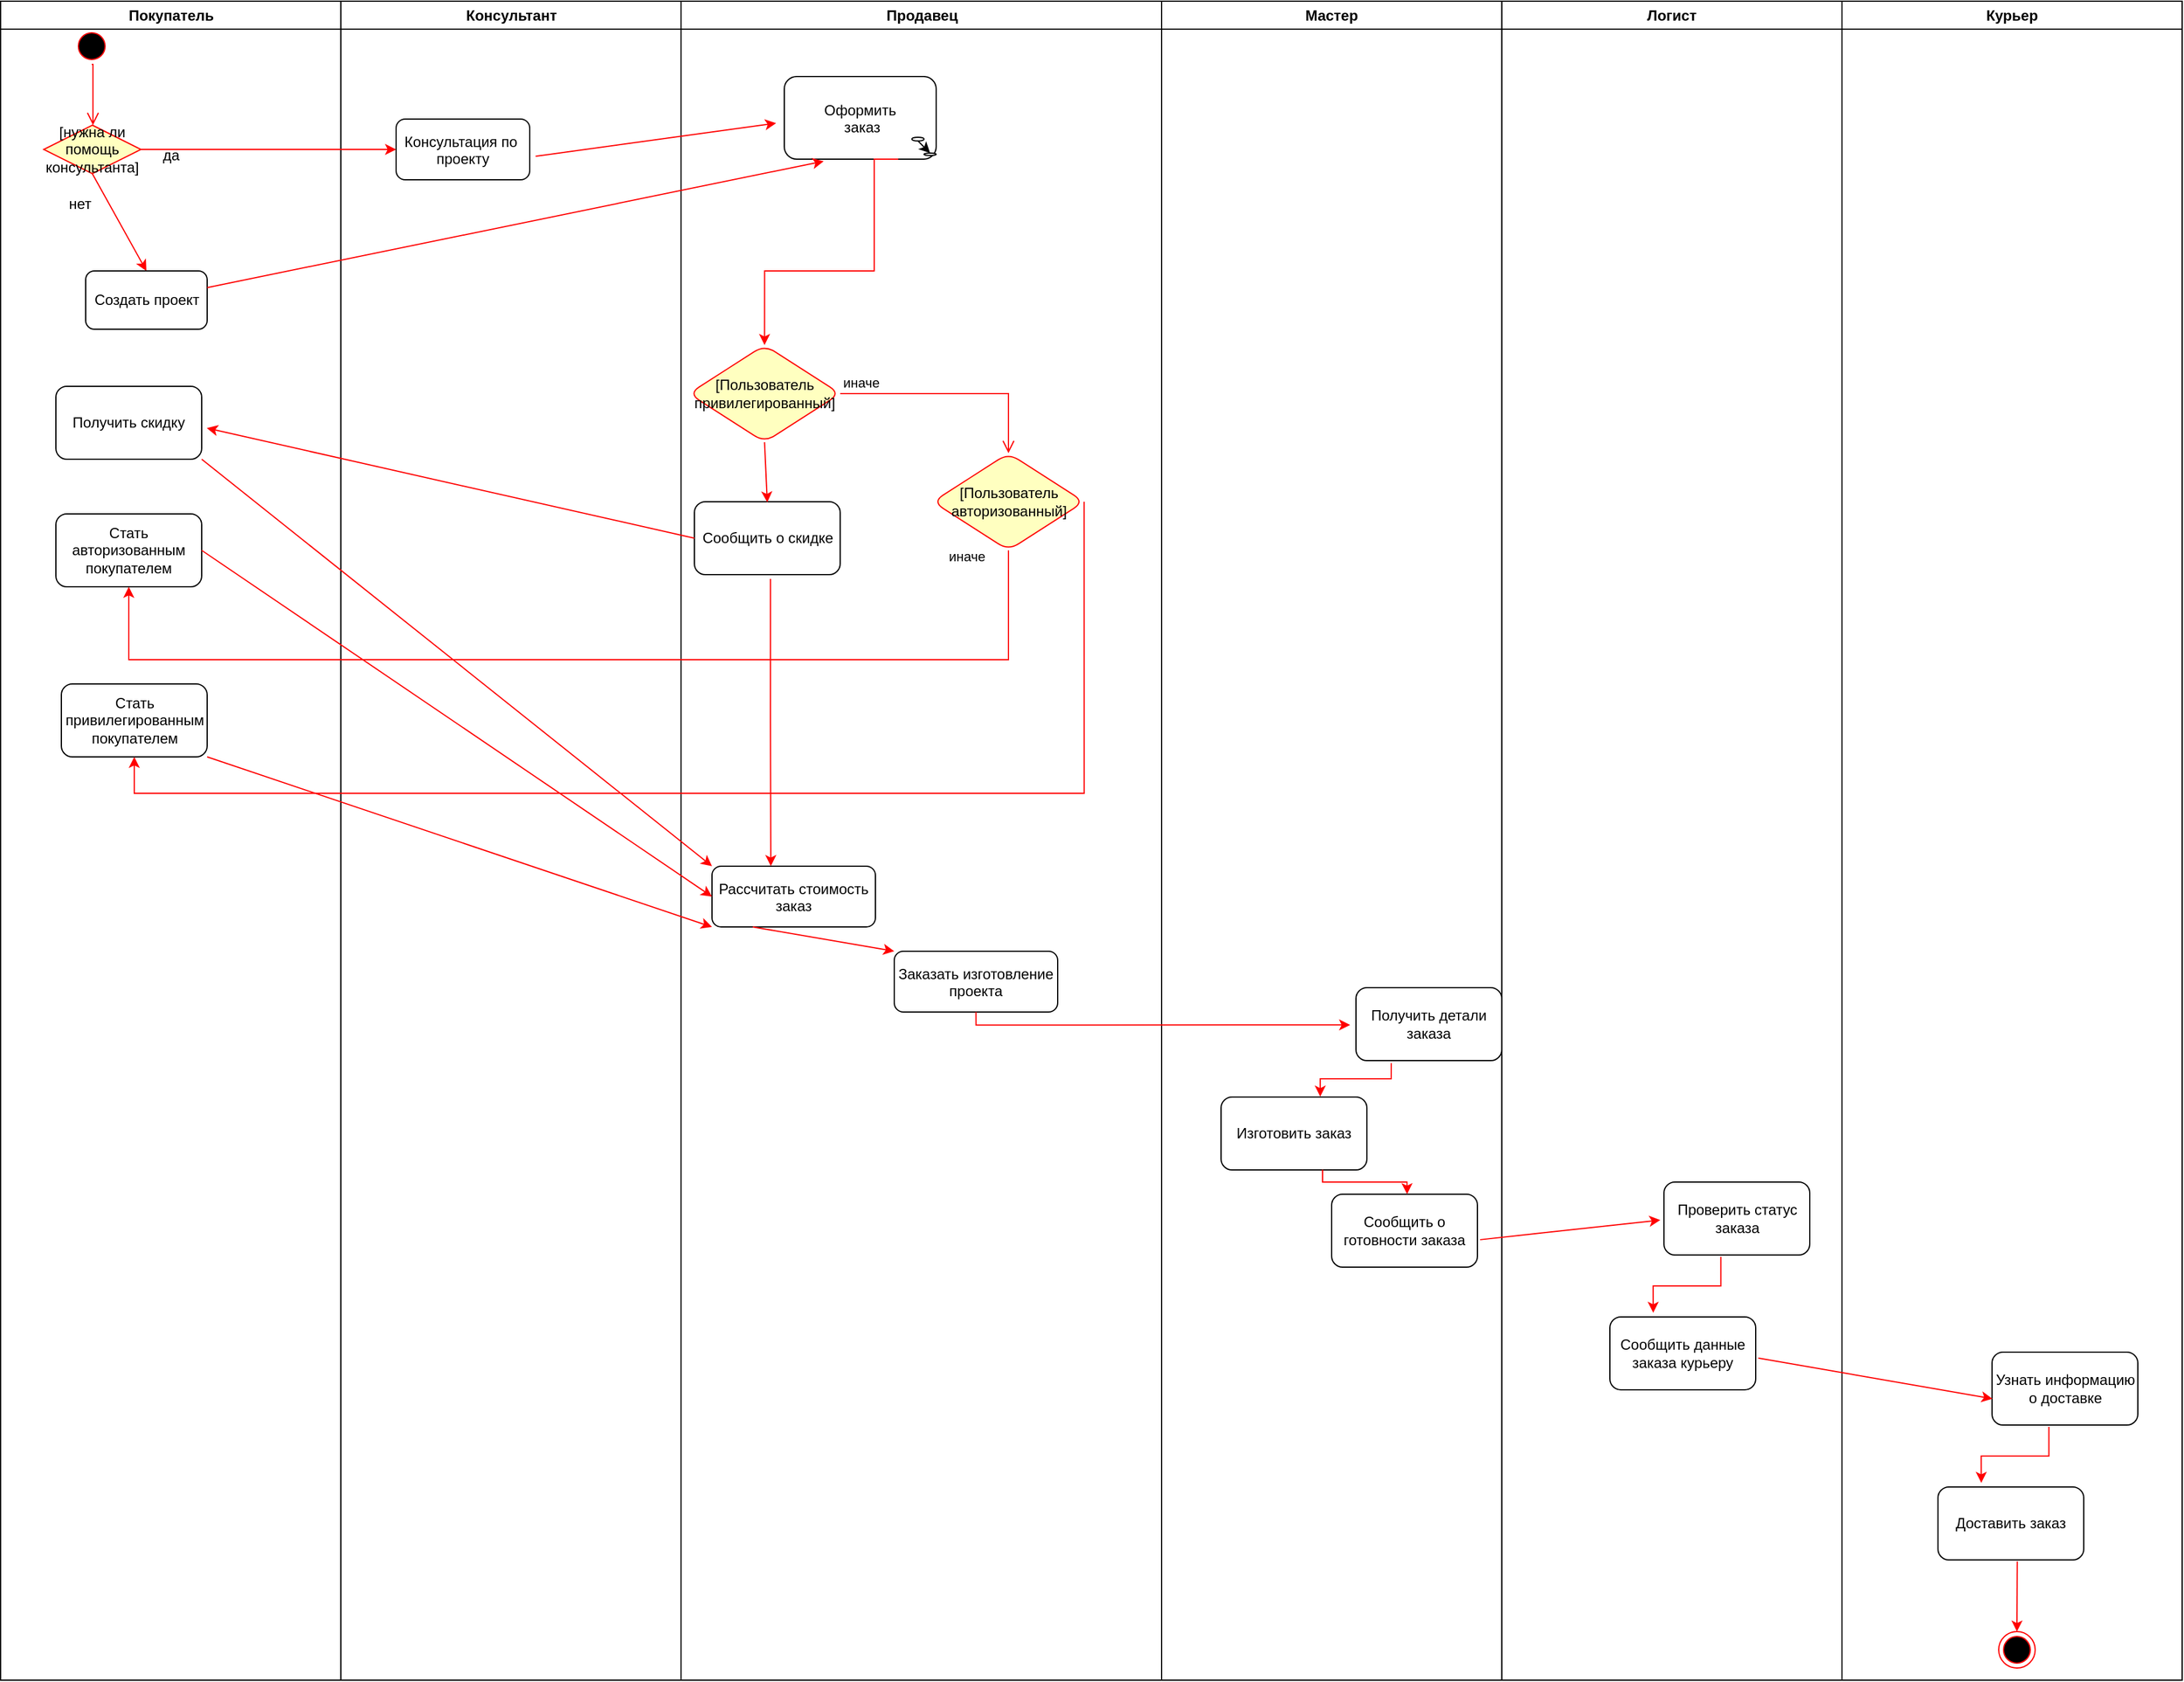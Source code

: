 <mxfile version="17.1.3" type="github">
  <diagram name="Page-1" id="e7e014a7-5840-1c2e-5031-d8a46d1fe8dd">
    <mxGraphModel dx="1056" dy="566" grid="1" gridSize="10" guides="1" tooltips="1" connect="1" arrows="1" fold="1" page="1" pageScale="1" pageWidth="1169" pageHeight="826" background="none" math="0" shadow="0">
      <root>
        <mxCell id="0" />
        <mxCell id="1" parent="0" />
        <mxCell id="2" value="Покупатель" style="swimlane;whiteSpace=wrap;startSize=23;" parent="1" vertex="1">
          <mxGeometry x="164.5" y="128" width="280" height="1382" as="geometry" />
        </mxCell>
        <mxCell id="5" value="" style="ellipse;shape=startState;fillColor=#000000;strokeColor=#ff0000;" parent="2" vertex="1">
          <mxGeometry x="60" y="22" width="30" height="30" as="geometry" />
        </mxCell>
        <mxCell id="Z9WYNrnGkPPLaCCtTomq-148" value="Получить скидку" style="rounded=1;whiteSpace=wrap;html=1;" parent="2" vertex="1">
          <mxGeometry x="45.5" y="317" width="120" height="60" as="geometry" />
        </mxCell>
        <mxCell id="Z9WYNrnGkPPLaCCtTomq-155" value="Стать авторизованным покупателем" style="rounded=1;whiteSpace=wrap;html=1;" parent="2" vertex="1">
          <mxGeometry x="45.5" y="422" width="120" height="60" as="geometry" />
        </mxCell>
        <mxCell id="Z9WYNrnGkPPLaCCtTomq-157" value="Стать привилегированным&lt;br&gt;покупателем" style="rounded=1;whiteSpace=wrap;html=1;" parent="2" vertex="1">
          <mxGeometry x="50" y="562" width="120" height="60" as="geometry" />
        </mxCell>
        <mxCell id="6" value="" style="edgeStyle=elbowEdgeStyle;elbow=horizontal;verticalAlign=bottom;endArrow=open;endSize=8;strokeColor=#FF0000;endFill=1;rounded=0;exitX=0.5;exitY=1;exitDx=0;exitDy=0;" parent="2" source="5" edge="1">
          <mxGeometry x="100" y="40" as="geometry">
            <mxPoint x="75.5" y="102" as="targetPoint" />
            <Array as="points">
              <mxPoint x="76" y="92" />
            </Array>
          </mxGeometry>
        </mxCell>
        <mxCell id="MJQfXtK1bhOHIgs17wgm-20" value="" style="endArrow=classic;html=1;rounded=0;strokeColor=#FF0000;entryX=0.5;entryY=0;entryDx=0;entryDy=0;exitX=0.5;exitY=1;exitDx=0;exitDy=0;" edge="1" parent="2" source="MJQfXtK1bhOHIgs17wgm-21" target="MJQfXtK1bhOHIgs17wgm-19">
          <mxGeometry width="50" height="50" relative="1" as="geometry">
            <mxPoint x="55.5" y="122" as="sourcePoint" />
            <mxPoint x="225.5" y="142" as="targetPoint" />
          </mxGeometry>
        </mxCell>
        <mxCell id="MJQfXtK1bhOHIgs17wgm-21" value="[нужна ли помощь консультанта]" style="rhombus;whiteSpace=wrap;html=1;fillColor=#ffffc0;strokeColor=#ff0000;" vertex="1" parent="2">
          <mxGeometry x="35.5" y="102" width="80" height="40" as="geometry" />
        </mxCell>
        <mxCell id="MJQfXtK1bhOHIgs17wgm-25" value="да" style="text;html=1;strokeColor=none;fillColor=none;align=center;verticalAlign=middle;whiteSpace=wrap;rounded=0;" vertex="1" parent="2">
          <mxGeometry x="110" y="112" width="60" height="30" as="geometry" />
        </mxCell>
        <mxCell id="MJQfXtK1bhOHIgs17wgm-26" value="нет" style="text;html=1;strokeColor=none;fillColor=none;align=center;verticalAlign=middle;whiteSpace=wrap;rounded=0;" vertex="1" parent="2">
          <mxGeometry x="35.5" y="152" width="60" height="30" as="geometry" />
        </mxCell>
        <mxCell id="MJQfXtK1bhOHIgs17wgm-19" value="Создать проект" style="rounded=1;whiteSpace=wrap;html=1;" vertex="1" parent="2">
          <mxGeometry x="70" y="222" width="100" height="48" as="geometry" />
        </mxCell>
        <mxCell id="3" value="Консультант" style="swimlane;whiteSpace=wrap" parent="1" vertex="1">
          <mxGeometry x="444.5" y="128" width="280" height="1382" as="geometry" />
        </mxCell>
        <mxCell id="15" value="Консультация по &#xa;проекту" style="rounded=1;" parent="3" vertex="1">
          <mxGeometry x="45.5" y="97" width="110" height="50" as="geometry" />
        </mxCell>
        <mxCell id="4" value="Продавец" style="swimlane;whiteSpace=wrap" parent="1" vertex="1">
          <mxGeometry x="724.5" y="128" width="395.5" height="1382" as="geometry">
            <mxRectangle x="724.5" y="128" width="80" height="23" as="alternateBounds" />
          </mxGeometry>
        </mxCell>
        <mxCell id="fG-jr0ktlQB5bozC6lNq-48" value="Оформить&#xa; заказ" style="rounded=1;" parent="4" vertex="1">
          <mxGeometry x="85" y="62" width="125" height="68" as="geometry" />
        </mxCell>
        <mxCell id="fG-jr0ktlQB5bozC6lNq-50" value="Рассчитать стоимость&#xa;заказ" style="rounded=1;" parent="4" vertex="1">
          <mxGeometry x="25.5" y="712" width="134.5" height="50" as="geometry" />
        </mxCell>
        <mxCell id="Z9WYNrnGkPPLaCCtTomq-41" value="" style="ellipse;whiteSpace=wrap;html=1;rounded=1;" parent="4" vertex="1">
          <mxGeometry x="190" y="112" width="10" height="3" as="geometry" />
        </mxCell>
        <mxCell id="Z9WYNrnGkPPLaCCtTomq-42" value="" style="ellipse;whiteSpace=wrap;html=1;rounded=1;" parent="4" vertex="1">
          <mxGeometry x="200" y="125" width="10" height="2" as="geometry" />
        </mxCell>
        <mxCell id="Z9WYNrnGkPPLaCCtTomq-43" value="" style="endArrow=classic;html=1;rounded=0;exitX=0.5;exitY=1;exitDx=0;exitDy=0;entryX=0.5;entryY=0;entryDx=0;entryDy=0;" parent="4" source="Z9WYNrnGkPPLaCCtTomq-41" target="Z9WYNrnGkPPLaCCtTomq-42" edge="1">
          <mxGeometry width="50" height="50" relative="1" as="geometry">
            <mxPoint x="220" y="54" as="sourcePoint" />
            <mxPoint x="270" y="4" as="targetPoint" />
          </mxGeometry>
        </mxCell>
        <mxCell id="Z9WYNrnGkPPLaCCtTomq-127" value="Заказать изготовление&#xa;проекта" style="rounded=1;" parent="4" vertex="1">
          <mxGeometry x="175.5" y="782" width="134.5" height="50" as="geometry" />
        </mxCell>
        <mxCell id="Z9WYNrnGkPPLaCCtTomq-142" value="" style="edgeStyle=orthogonalEdgeStyle;rounded=0;orthogonalLoop=1;jettySize=auto;html=1;strokeColor=#FF0000;entryX=0.5;entryY=0;entryDx=0;entryDy=0;exitX=0.75;exitY=1;exitDx=0;exitDy=0;" parent="4" source="fG-jr0ktlQB5bozC6lNq-48" target="Z9WYNrnGkPPLaCCtTomq-137" edge="1">
          <mxGeometry relative="1" as="geometry">
            <Array as="points">
              <mxPoint x="159" y="130" />
              <mxPoint x="159" y="222" />
              <mxPoint x="69" y="222" />
            </Array>
            <mxPoint x="158.5" y="167" as="sourcePoint" />
          </mxGeometry>
        </mxCell>
        <mxCell id="Z9WYNrnGkPPLaCCtTomq-137" value="[Пользователь&lt;br&gt;привилегированный]" style="rhombus;whiteSpace=wrap;html=1;fillColor=#ffffc0;strokeColor=#ff0000;rounded=1;" parent="4" vertex="1">
          <mxGeometry x="6.5" y="283" width="124.5" height="80" as="geometry" />
        </mxCell>
        <mxCell id="Z9WYNrnGkPPLaCCtTomq-138" value="иначе" style="edgeStyle=orthogonalEdgeStyle;html=1;align=left;verticalAlign=bottom;endArrow=open;endSize=8;strokeColor=#ff0000;rounded=0;entryX=0.5;entryY=0;entryDx=0;entryDy=0;" parent="4" source="Z9WYNrnGkPPLaCCtTomq-137" target="Z9WYNrnGkPPLaCCtTomq-150" edge="1">
          <mxGeometry x="-1" relative="1" as="geometry">
            <mxPoint x="255.5" y="382" as="targetPoint" />
          </mxGeometry>
        </mxCell>
        <mxCell id="Z9WYNrnGkPPLaCCtTomq-144" value="Сообщить о скидке" style="rounded=1;whiteSpace=wrap;html=1;" parent="4" vertex="1">
          <mxGeometry x="11" y="412" width="120" height="60" as="geometry" />
        </mxCell>
        <mxCell id="Z9WYNrnGkPPLaCCtTomq-146" value="" style="endArrow=classic;html=1;rounded=0;strokeColor=#FF0000;entryX=0.5;entryY=0.009;entryDx=0;entryDy=0;entryPerimeter=0;exitX=0.5;exitY=1;exitDx=0;exitDy=0;" parent="4" source="Z9WYNrnGkPPLaCCtTomq-137" target="Z9WYNrnGkPPLaCCtTomq-144" edge="1">
          <mxGeometry width="50" height="50" relative="1" as="geometry">
            <mxPoint x="165.5" y="462" as="sourcePoint" />
            <mxPoint x="215.5" y="412" as="targetPoint" />
          </mxGeometry>
        </mxCell>
        <mxCell id="Z9WYNrnGkPPLaCCtTomq-147" value="" style="endArrow=classic;html=1;rounded=0;strokeColor=#FF0000;exitX=0.522;exitY=1.059;exitDx=0;exitDy=0;exitPerimeter=0;edgeStyle=orthogonalEdgeStyle;entryX=0.36;entryY=-0.002;entryDx=0;entryDy=0;entryPerimeter=0;" parent="4" source="Z9WYNrnGkPPLaCCtTomq-144" target="fG-jr0ktlQB5bozC6lNq-50" edge="1">
          <mxGeometry width="50" height="50" relative="1" as="geometry">
            <mxPoint x="165.5" y="462" as="sourcePoint" />
            <mxPoint x="75.5" y="682" as="targetPoint" />
            <Array as="points" />
          </mxGeometry>
        </mxCell>
        <mxCell id="Z9WYNrnGkPPLaCCtTomq-150" value="[Пользователь&lt;br&gt;авторизованный]" style="rhombus;whiteSpace=wrap;html=1;fillColor=#ffffc0;strokeColor=#ff0000;rounded=1;" parent="4" vertex="1">
          <mxGeometry x="207.25" y="372" width="124.5" height="80" as="geometry" />
        </mxCell>
        <mxCell id="Z9WYNrnGkPPLaCCtTomq-154" value="&lt;font style=&quot;font-size: 11px&quot;&gt;иначе&lt;/font&gt;" style="text;html=1;strokeColor=none;fillColor=none;align=center;verticalAlign=middle;whiteSpace=wrap;rounded=0;" parent="4" vertex="1">
          <mxGeometry x="215.5" y="452" width="40" height="10" as="geometry" />
        </mxCell>
        <mxCell id="MJQfXtK1bhOHIgs17wgm-34" value="" style="endArrow=classic;html=1;rounded=0;strokeColor=#FF0000;exitX=0.25;exitY=1;exitDx=0;exitDy=0;entryX=0;entryY=0;entryDx=0;entryDy=0;" edge="1" parent="4" source="fG-jr0ktlQB5bozC6lNq-50" target="Z9WYNrnGkPPLaCCtTomq-127">
          <mxGeometry width="50" height="50" relative="1" as="geometry">
            <mxPoint x="485.5" y="622" as="sourcePoint" />
            <mxPoint x="535.5" y="572" as="targetPoint" />
          </mxGeometry>
        </mxCell>
        <mxCell id="fG-jr0ktlQB5bozC6lNq-49" value="" style="endArrow=classic;strokeColor=#FF0000;endFill=1;rounded=0;entryX=0.259;entryY=1.025;entryDx=0;entryDy=0;entryPerimeter=0;startArrow=none;" parent="1" source="MJQfXtK1bhOHIgs17wgm-19" target="fG-jr0ktlQB5bozC6lNq-48" edge="1">
          <mxGeometry relative="1" as="geometry">
            <mxPoint x="220" y="340" as="sourcePoint" />
            <mxPoint x="870" y="215" as="targetPoint" />
          </mxGeometry>
        </mxCell>
        <mxCell id="Z9WYNrnGkPPLaCCtTomq-48" value="Мастер" style="swimlane;whiteSpace=wrap" parent="1" vertex="1">
          <mxGeometry x="1120" y="128" width="280" height="1382" as="geometry">
            <mxRectangle x="724.5" y="128" width="80" height="23" as="alternateBounds" />
          </mxGeometry>
        </mxCell>
        <mxCell id="Z9WYNrnGkPPLaCCtTomq-62" value="Изготовить заказ" style="rounded=1;whiteSpace=wrap;html=1;" parent="Z9WYNrnGkPPLaCCtTomq-48" vertex="1">
          <mxGeometry x="49" y="902" width="120" height="60" as="geometry" />
        </mxCell>
        <mxCell id="Z9WYNrnGkPPLaCCtTomq-63" value="Сообщить о готовности заказа" style="rounded=1;whiteSpace=wrap;html=1;" parent="Z9WYNrnGkPPLaCCtTomq-48" vertex="1">
          <mxGeometry x="140" y="982" width="120" height="60" as="geometry" />
        </mxCell>
        <mxCell id="Z9WYNrnGkPPLaCCtTomq-65" value="Получить детали заказа" style="rounded=1;whiteSpace=wrap;html=1;" parent="Z9WYNrnGkPPLaCCtTomq-48" vertex="1">
          <mxGeometry x="160" y="812" width="120" height="60" as="geometry" />
        </mxCell>
        <mxCell id="Z9WYNrnGkPPLaCCtTomq-114" value="" style="endArrow=classic;html=1;rounded=0;entryX=0.517;entryY=-0.001;entryDx=0;entryDy=0;entryPerimeter=0;fillColor=#f8cecc;strokeColor=#FF0000;exitX=0.696;exitY=0.997;exitDx=0;exitDy=0;exitPerimeter=0;edgeStyle=orthogonalEdgeStyle;" parent="Z9WYNrnGkPPLaCCtTomq-48" source="Z9WYNrnGkPPLaCCtTomq-62" target="Z9WYNrnGkPPLaCCtTomq-63" edge="1">
          <mxGeometry width="50" height="50" relative="1" as="geometry">
            <mxPoint x="192.28" y="739.66" as="sourcePoint" />
            <mxPoint x="149" y="807" as="targetPoint" />
          </mxGeometry>
        </mxCell>
        <mxCell id="Z9WYNrnGkPPLaCCtTomq-133" value="" style="endArrow=classic;html=1;rounded=0;strokeColor=#FF0000;exitX=0.242;exitY=1.035;exitDx=0;exitDy=0;exitPerimeter=0;entryX=0.68;entryY=-0.006;entryDx=0;entryDy=0;entryPerimeter=0;edgeStyle=orthogonalEdgeStyle;" parent="Z9WYNrnGkPPLaCCtTomq-48" source="Z9WYNrnGkPPLaCCtTomq-65" target="Z9WYNrnGkPPLaCCtTomq-62" edge="1">
          <mxGeometry width="50" height="50" relative="1" as="geometry">
            <mxPoint x="140" y="942" as="sourcePoint" />
            <mxPoint x="190" y="892" as="targetPoint" />
          </mxGeometry>
        </mxCell>
        <mxCell id="Z9WYNrnGkPPLaCCtTomq-74" value="Логист" style="swimlane;whiteSpace=wrap" parent="1" vertex="1">
          <mxGeometry x="1400" y="128" width="280" height="1382" as="geometry">
            <mxRectangle x="724.5" y="128" width="80" height="23" as="alternateBounds" />
          </mxGeometry>
        </mxCell>
        <mxCell id="Z9WYNrnGkPPLaCCtTomq-79" value="Сообщить данные заказа курьеру" style="rounded=1;whiteSpace=wrap;html=1;" parent="Z9WYNrnGkPPLaCCtTomq-74" vertex="1">
          <mxGeometry x="89" y="1083" width="120" height="60" as="geometry" />
        </mxCell>
        <mxCell id="Z9WYNrnGkPPLaCCtTomq-80" value="Проверить статус заказа" style="rounded=1;whiteSpace=wrap;html=1;" parent="Z9WYNrnGkPPLaCCtTomq-74" vertex="1">
          <mxGeometry x="133.5" y="972" width="120" height="60" as="geometry" />
        </mxCell>
        <mxCell id="Z9WYNrnGkPPLaCCtTomq-116" value="" style="endArrow=classic;html=1;rounded=0;strokeColor=#FF0000;entryX=0.297;entryY=-0.057;entryDx=0;entryDy=0;entryPerimeter=0;exitX=0.39;exitY=1.025;exitDx=0;exitDy=0;exitPerimeter=0;edgeStyle=orthogonalEdgeStyle;" parent="Z9WYNrnGkPPLaCCtTomq-74" source="Z9WYNrnGkPPLaCCtTomq-80" target="Z9WYNrnGkPPLaCCtTomq-79" edge="1">
          <mxGeometry width="50" height="50" relative="1" as="geometry">
            <mxPoint x="129" y="1033" as="sourcePoint" />
            <mxPoint x="179" y="983" as="targetPoint" />
          </mxGeometry>
        </mxCell>
        <mxCell id="Z9WYNrnGkPPLaCCtTomq-93" value="Курьер" style="swimlane;whiteSpace=wrap" parent="1" vertex="1">
          <mxGeometry x="1680" y="128" width="280" height="1382" as="geometry">
            <mxRectangle x="724.5" y="128" width="80" height="23" as="alternateBounds" />
          </mxGeometry>
        </mxCell>
        <mxCell id="Z9WYNrnGkPPLaCCtTomq-118" value="Доставить заказ" style="rounded=1;whiteSpace=wrap;html=1;" parent="Z9WYNrnGkPPLaCCtTomq-93" vertex="1">
          <mxGeometry x="79" y="1223" width="120" height="60" as="geometry" />
        </mxCell>
        <mxCell id="Z9WYNrnGkPPLaCCtTomq-119" value="Узнать информацию о доставке" style="rounded=1;whiteSpace=wrap;html=1;" parent="Z9WYNrnGkPPLaCCtTomq-93" vertex="1">
          <mxGeometry x="123.5" y="1112" width="120" height="60" as="geometry" />
        </mxCell>
        <mxCell id="Z9WYNrnGkPPLaCCtTomq-120" value="" style="endArrow=classic;html=1;rounded=0;strokeColor=#FF0000;entryX=0.297;entryY=-0.057;entryDx=0;entryDy=0;entryPerimeter=0;exitX=0.39;exitY=1.025;exitDx=0;exitDy=0;exitPerimeter=0;edgeStyle=orthogonalEdgeStyle;" parent="Z9WYNrnGkPPLaCCtTomq-93" source="Z9WYNrnGkPPLaCCtTomq-119" target="Z9WYNrnGkPPLaCCtTomq-118" edge="1">
          <mxGeometry width="50" height="50" relative="1" as="geometry">
            <mxPoint x="-1165.5" y="1045" as="sourcePoint" />
            <mxPoint x="-1115.5" y="995" as="targetPoint" />
          </mxGeometry>
        </mxCell>
        <mxCell id="Z9WYNrnGkPPLaCCtTomq-122" value="" style="ellipse;html=1;shape=endState;fillColor=#000000;strokeColor=#ff0000;rounded=1;" parent="Z9WYNrnGkPPLaCCtTomq-93" vertex="1">
          <mxGeometry x="129" y="1342" width="30" height="30" as="geometry" />
        </mxCell>
        <mxCell id="Z9WYNrnGkPPLaCCtTomq-123" value="" style="endArrow=classic;html=1;rounded=0;strokeColor=#FF0000;entryX=0.5;entryY=0;entryDx=0;entryDy=0;exitX=0.544;exitY=1.02;exitDx=0;exitDy=0;exitPerimeter=0;" parent="Z9WYNrnGkPPLaCCtTomq-93" source="Z9WYNrnGkPPLaCCtTomq-118" target="Z9WYNrnGkPPLaCCtTomq-122" edge="1">
          <mxGeometry width="50" height="50" relative="1" as="geometry">
            <mxPoint x="-141" y="1432" as="sourcePoint" />
            <mxPoint x="-91" y="1382" as="targetPoint" />
          </mxGeometry>
        </mxCell>
        <mxCell id="Z9WYNrnGkPPLaCCtTomq-115" value="" style="endArrow=classic;html=1;rounded=0;strokeColor=#FF0000;exitX=1.018;exitY=0.624;exitDx=0;exitDy=0;exitPerimeter=0;entryX=-0.025;entryY=0.521;entryDx=0;entryDy=0;entryPerimeter=0;" parent="1" source="Z9WYNrnGkPPLaCCtTomq-63" target="Z9WYNrnGkPPLaCCtTomq-80" edge="1">
          <mxGeometry width="50" height="50" relative="1" as="geometry">
            <mxPoint x="1304.5" y="830" as="sourcePoint" />
            <mxPoint x="1354.5" y="780" as="targetPoint" />
          </mxGeometry>
        </mxCell>
        <mxCell id="Z9WYNrnGkPPLaCCtTomq-121" value="" style="endArrow=classic;html=1;rounded=0;strokeColor=#FF0000;entryX=0.003;entryY=0.639;entryDx=0;entryDy=0;entryPerimeter=0;exitX=1.018;exitY=0.565;exitDx=0;exitDy=0;exitPerimeter=0;" parent="1" source="Z9WYNrnGkPPLaCCtTomq-79" target="Z9WYNrnGkPPLaCCtTomq-119" edge="1">
          <mxGeometry width="50" height="50" relative="1" as="geometry">
            <mxPoint x="1423.5" y="1280" as="sourcePoint" />
            <mxPoint x="1473.5" y="1230" as="targetPoint" />
          </mxGeometry>
        </mxCell>
        <mxCell id="Z9WYNrnGkPPLaCCtTomq-132" value="" style="endArrow=classic;html=1;rounded=0;strokeColor=#FF0000;entryX=-0.04;entryY=0.511;entryDx=0;entryDy=0;entryPerimeter=0;exitX=0.5;exitY=1;exitDx=0;exitDy=0;edgeStyle=orthogonalEdgeStyle;" parent="1" target="Z9WYNrnGkPPLaCCtTomq-65" edge="1" source="Z9WYNrnGkPPLaCCtTomq-127">
          <mxGeometry width="50" height="50" relative="1" as="geometry">
            <mxPoint x="1000" y="370" as="sourcePoint" />
            <mxPoint x="1290" y="500" as="targetPoint" />
          </mxGeometry>
        </mxCell>
        <mxCell id="Z9WYNrnGkPPLaCCtTomq-149" value="" style="endArrow=classic;html=1;rounded=0;strokeColor=#FF0000;entryX=1.035;entryY=0.573;entryDx=0;entryDy=0;entryPerimeter=0;exitX=0;exitY=0.5;exitDx=0;exitDy=0;" parent="1" source="Z9WYNrnGkPPLaCCtTomq-144" target="Z9WYNrnGkPPLaCCtTomq-148" edge="1">
          <mxGeometry width="50" height="50" relative="1" as="geometry">
            <mxPoint x="790" y="491" as="sourcePoint" />
            <mxPoint x="560" y="550" as="targetPoint" />
          </mxGeometry>
        </mxCell>
        <mxCell id="Z9WYNrnGkPPLaCCtTomq-151" value="" style="endArrow=classic;html=1;rounded=0;strokeColor=#FF0000;exitX=0.5;exitY=1;exitDx=0;exitDy=0;entryX=0.5;entryY=1;entryDx=0;entryDy=0;edgeStyle=elbowEdgeStyle;" parent="1" source="Z9WYNrnGkPPLaCCtTomq-150" target="Z9WYNrnGkPPLaCCtTomq-155" edge="1">
          <mxGeometry width="50" height="50" relative="1" as="geometry">
            <mxPoint x="885.85" y="651.452" as="sourcePoint" />
            <mxPoint x="994.0" y="754.999" as="targetPoint" />
            <Array as="points">
              <mxPoint x="620" y="670" />
            </Array>
          </mxGeometry>
        </mxCell>
        <mxCell id="Z9WYNrnGkPPLaCCtTomq-156" value="" style="endArrow=classic;html=1;rounded=0;fontSize=11;strokeColor=#FF0000;entryX=0.5;entryY=1;entryDx=0;entryDy=0;edgeStyle=orthogonalEdgeStyle;exitX=1;exitY=0.5;exitDx=0;exitDy=0;" parent="1" source="Z9WYNrnGkPPLaCCtTomq-150" target="Z9WYNrnGkPPLaCCtTomq-157" edge="1">
          <mxGeometry width="50" height="50" relative="1" as="geometry">
            <mxPoint x="1043.875" y="705" as="sourcePoint" />
            <mxPoint x="1070" y="640" as="targetPoint" />
            <Array as="points">
              <mxPoint x="1056" y="780" />
              <mxPoint x="274" y="780" />
            </Array>
          </mxGeometry>
        </mxCell>
        <mxCell id="Z9WYNrnGkPPLaCCtTomq-158" value="" style="endArrow=classic;html=1;rounded=0;fontSize=11;strokeColor=#FF0000;exitX=1.044;exitY=0.613;exitDx=0;exitDy=0;exitPerimeter=0;entryX=-0.054;entryY=0.565;entryDx=0;entryDy=0;entryPerimeter=0;" parent="1" source="15" target="fG-jr0ktlQB5bozC6lNq-48" edge="1">
          <mxGeometry width="50" height="50" relative="1" as="geometry">
            <mxPoint x="970" y="510" as="sourcePoint" />
            <mxPoint x="1020" y="460" as="targetPoint" />
          </mxGeometry>
        </mxCell>
        <mxCell id="MJQfXtK1bhOHIgs17wgm-18" value="" style="endArrow=classic;html=1;rounded=0;strokeColor=#FF0000;entryX=0;entryY=0.5;entryDx=0;entryDy=0;exitX=1;exitY=0.5;exitDx=0;exitDy=0;" edge="1" parent="1" source="MJQfXtK1bhOHIgs17wgm-21" target="15">
          <mxGeometry width="50" height="50" relative="1" as="geometry">
            <mxPoint x="267.5" y="247.5" as="sourcePoint" />
            <mxPoint x="390" y="270" as="targetPoint" />
            <Array as="points">
              <mxPoint x="340" y="250" />
              <mxPoint x="410" y="250" />
            </Array>
          </mxGeometry>
        </mxCell>
        <mxCell id="MJQfXtK1bhOHIgs17wgm-35" value="" style="endArrow=classic;html=1;rounded=0;strokeColor=#FF0000;exitX=1;exitY=0.5;exitDx=0;exitDy=0;entryX=0;entryY=0.5;entryDx=0;entryDy=0;" edge="1" parent="1" source="Z9WYNrnGkPPLaCCtTomq-155" target="fG-jr0ktlQB5bozC6lNq-50">
          <mxGeometry width="50" height="50" relative="1" as="geometry">
            <mxPoint x="680" y="760" as="sourcePoint" />
            <mxPoint x="730" y="710" as="targetPoint" />
          </mxGeometry>
        </mxCell>
        <mxCell id="MJQfXtK1bhOHIgs17wgm-36" value="" style="endArrow=classic;html=1;rounded=0;strokeColor=#FF0000;exitX=1;exitY=1;exitDx=0;exitDy=0;entryX=0;entryY=0;entryDx=0;entryDy=0;" edge="1" parent="1" source="Z9WYNrnGkPPLaCCtTomq-148" target="fG-jr0ktlQB5bozC6lNq-50">
          <mxGeometry width="50" height="50" relative="1" as="geometry">
            <mxPoint x="680" y="660" as="sourcePoint" />
            <mxPoint x="730" y="610" as="targetPoint" />
          </mxGeometry>
        </mxCell>
        <mxCell id="MJQfXtK1bhOHIgs17wgm-37" value="" style="endArrow=classic;html=1;rounded=0;strokeColor=#FF0000;exitX=1;exitY=1;exitDx=0;exitDy=0;entryX=0;entryY=1;entryDx=0;entryDy=0;" edge="1" parent="1" source="Z9WYNrnGkPPLaCCtTomq-157" target="fG-jr0ktlQB5bozC6lNq-50">
          <mxGeometry width="50" height="50" relative="1" as="geometry">
            <mxPoint x="680" y="760" as="sourcePoint" />
            <mxPoint x="730" y="710" as="targetPoint" />
          </mxGeometry>
        </mxCell>
      </root>
    </mxGraphModel>
  </diagram>
</mxfile>
